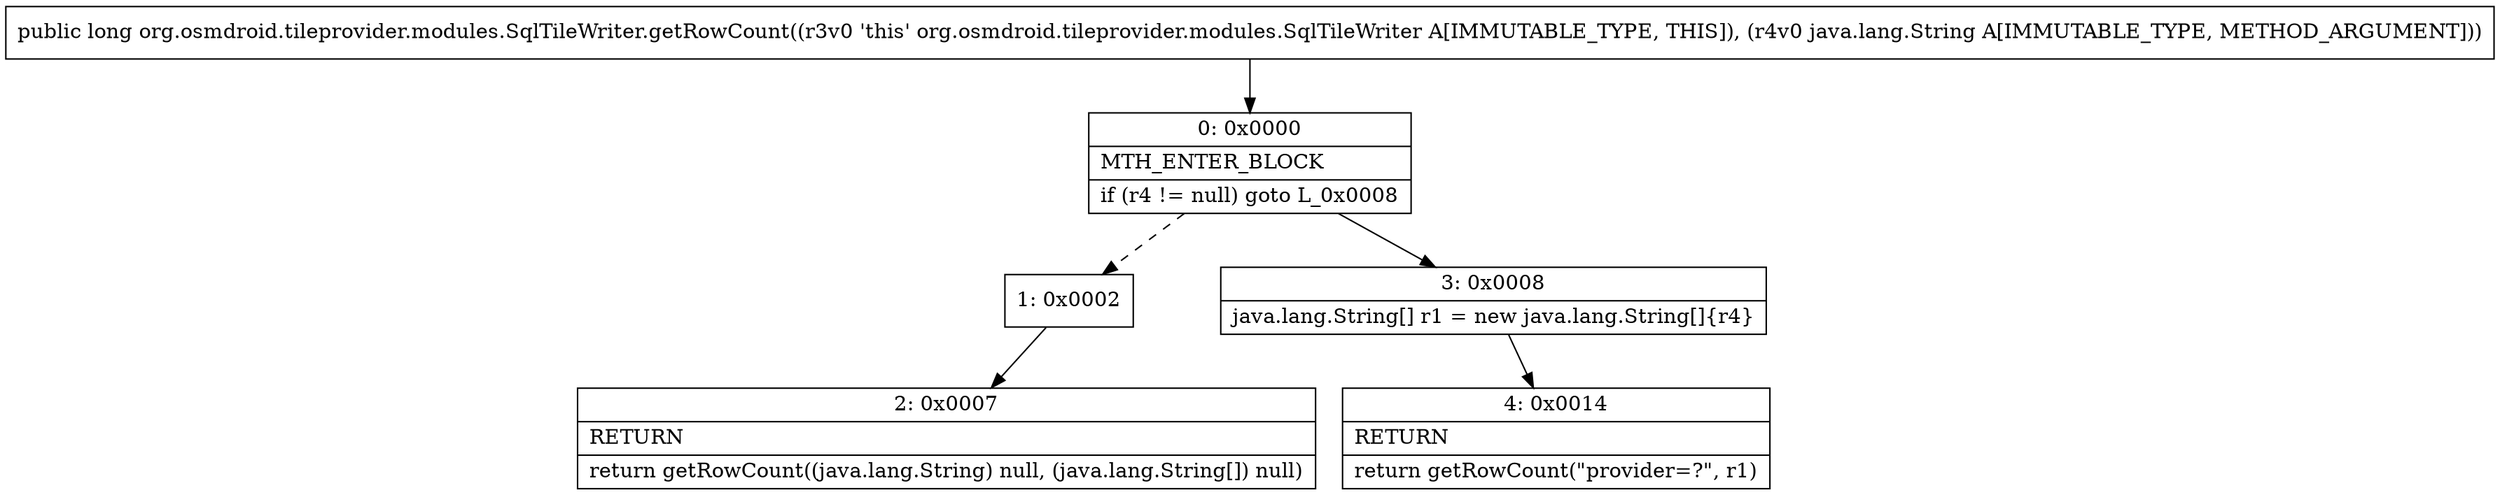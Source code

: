 digraph "CFG fororg.osmdroid.tileprovider.modules.SqlTileWriter.getRowCount(Ljava\/lang\/String;)J" {
Node_0 [shape=record,label="{0\:\ 0x0000|MTH_ENTER_BLOCK\l|if (r4 != null) goto L_0x0008\l}"];
Node_1 [shape=record,label="{1\:\ 0x0002}"];
Node_2 [shape=record,label="{2\:\ 0x0007|RETURN\l|return getRowCount((java.lang.String) null, (java.lang.String[]) null)\l}"];
Node_3 [shape=record,label="{3\:\ 0x0008|java.lang.String[] r1 = new java.lang.String[]\{r4\}\l}"];
Node_4 [shape=record,label="{4\:\ 0x0014|RETURN\l|return getRowCount(\"provider=?\", r1)\l}"];
MethodNode[shape=record,label="{public long org.osmdroid.tileprovider.modules.SqlTileWriter.getRowCount((r3v0 'this' org.osmdroid.tileprovider.modules.SqlTileWriter A[IMMUTABLE_TYPE, THIS]), (r4v0 java.lang.String A[IMMUTABLE_TYPE, METHOD_ARGUMENT])) }"];
MethodNode -> Node_0;
Node_0 -> Node_1[style=dashed];
Node_0 -> Node_3;
Node_1 -> Node_2;
Node_3 -> Node_4;
}

